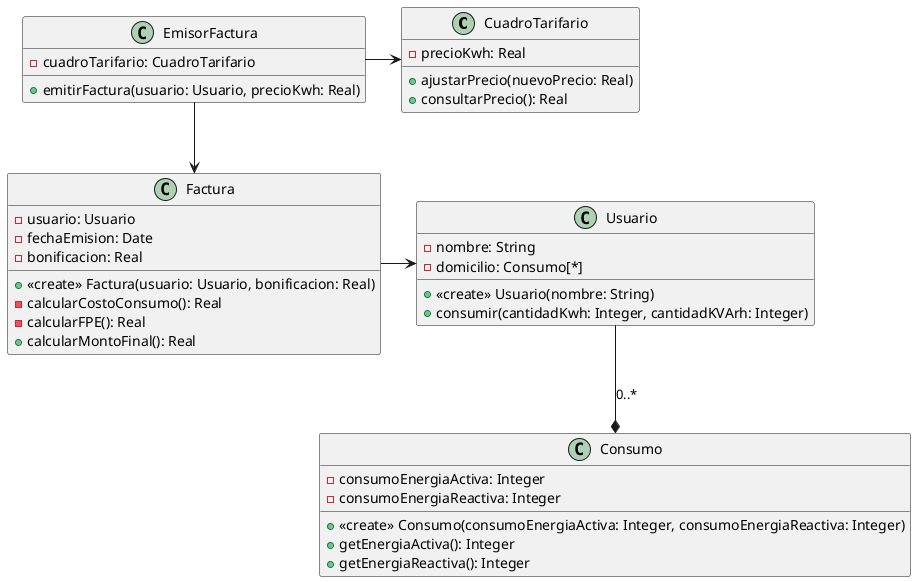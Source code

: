 @startuml

class CuadroTarifario {
-precioKwh: Real
+ajustarPrecio(nuevoPrecio: Real)
+consultarPrecio(): Real
}

class Consumo {
-consumoEnergiaActiva: Integer
-consumoEnergiaReactiva: Integer
+<<create>> Consumo(consumoEnergiaActiva: Integer, consumoEnergiaReactiva: Integer)
+getEnergiaActiva(): Integer
+getEnergiaReactiva(): Integer
}

class Usuario {
-nombre: String
-domicilio: Consumo[*]
+<<create>> Usuario(nombre: String)
+consumir(cantidadKwh: Integer, cantidadKVArh: Integer)
}

class Factura {
-usuario: Usuario
-fechaEmision: Date
-bonificacion: Real
+<<create>> Factura(usuario: Usuario, bonificacion: Real)
-calcularCostoConsumo(): Real
-calcularFPE(): Real
+calcularMontoFinal(): Real
}

class EmisorFactura {
-cuadroTarifario: CuadroTarifario
+emitirFactura(usuario: Usuario, precioKwh: Real)
}

EmisorFactura -right-> CuadroTarifario
EmisorFactura -down-> Factura
Factura -right-> Usuario
Usuario -down-* Consumo: 0..*

@enduml
